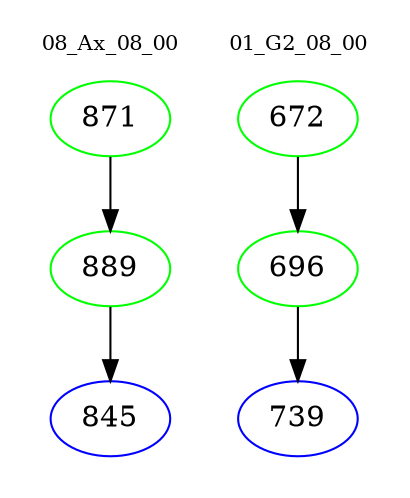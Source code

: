 digraph{
subgraph cluster_0 {
color = white
label = "08_Ax_08_00";
fontsize=10;
T0_871 [label="871", color="green"]
T0_871 -> T0_889 [color="black"]
T0_889 [label="889", color="green"]
T0_889 -> T0_845 [color="black"]
T0_845 [label="845", color="blue"]
}
subgraph cluster_1 {
color = white
label = "01_G2_08_00";
fontsize=10;
T1_672 [label="672", color="green"]
T1_672 -> T1_696 [color="black"]
T1_696 [label="696", color="green"]
T1_696 -> T1_739 [color="black"]
T1_739 [label="739", color="blue"]
}
}
